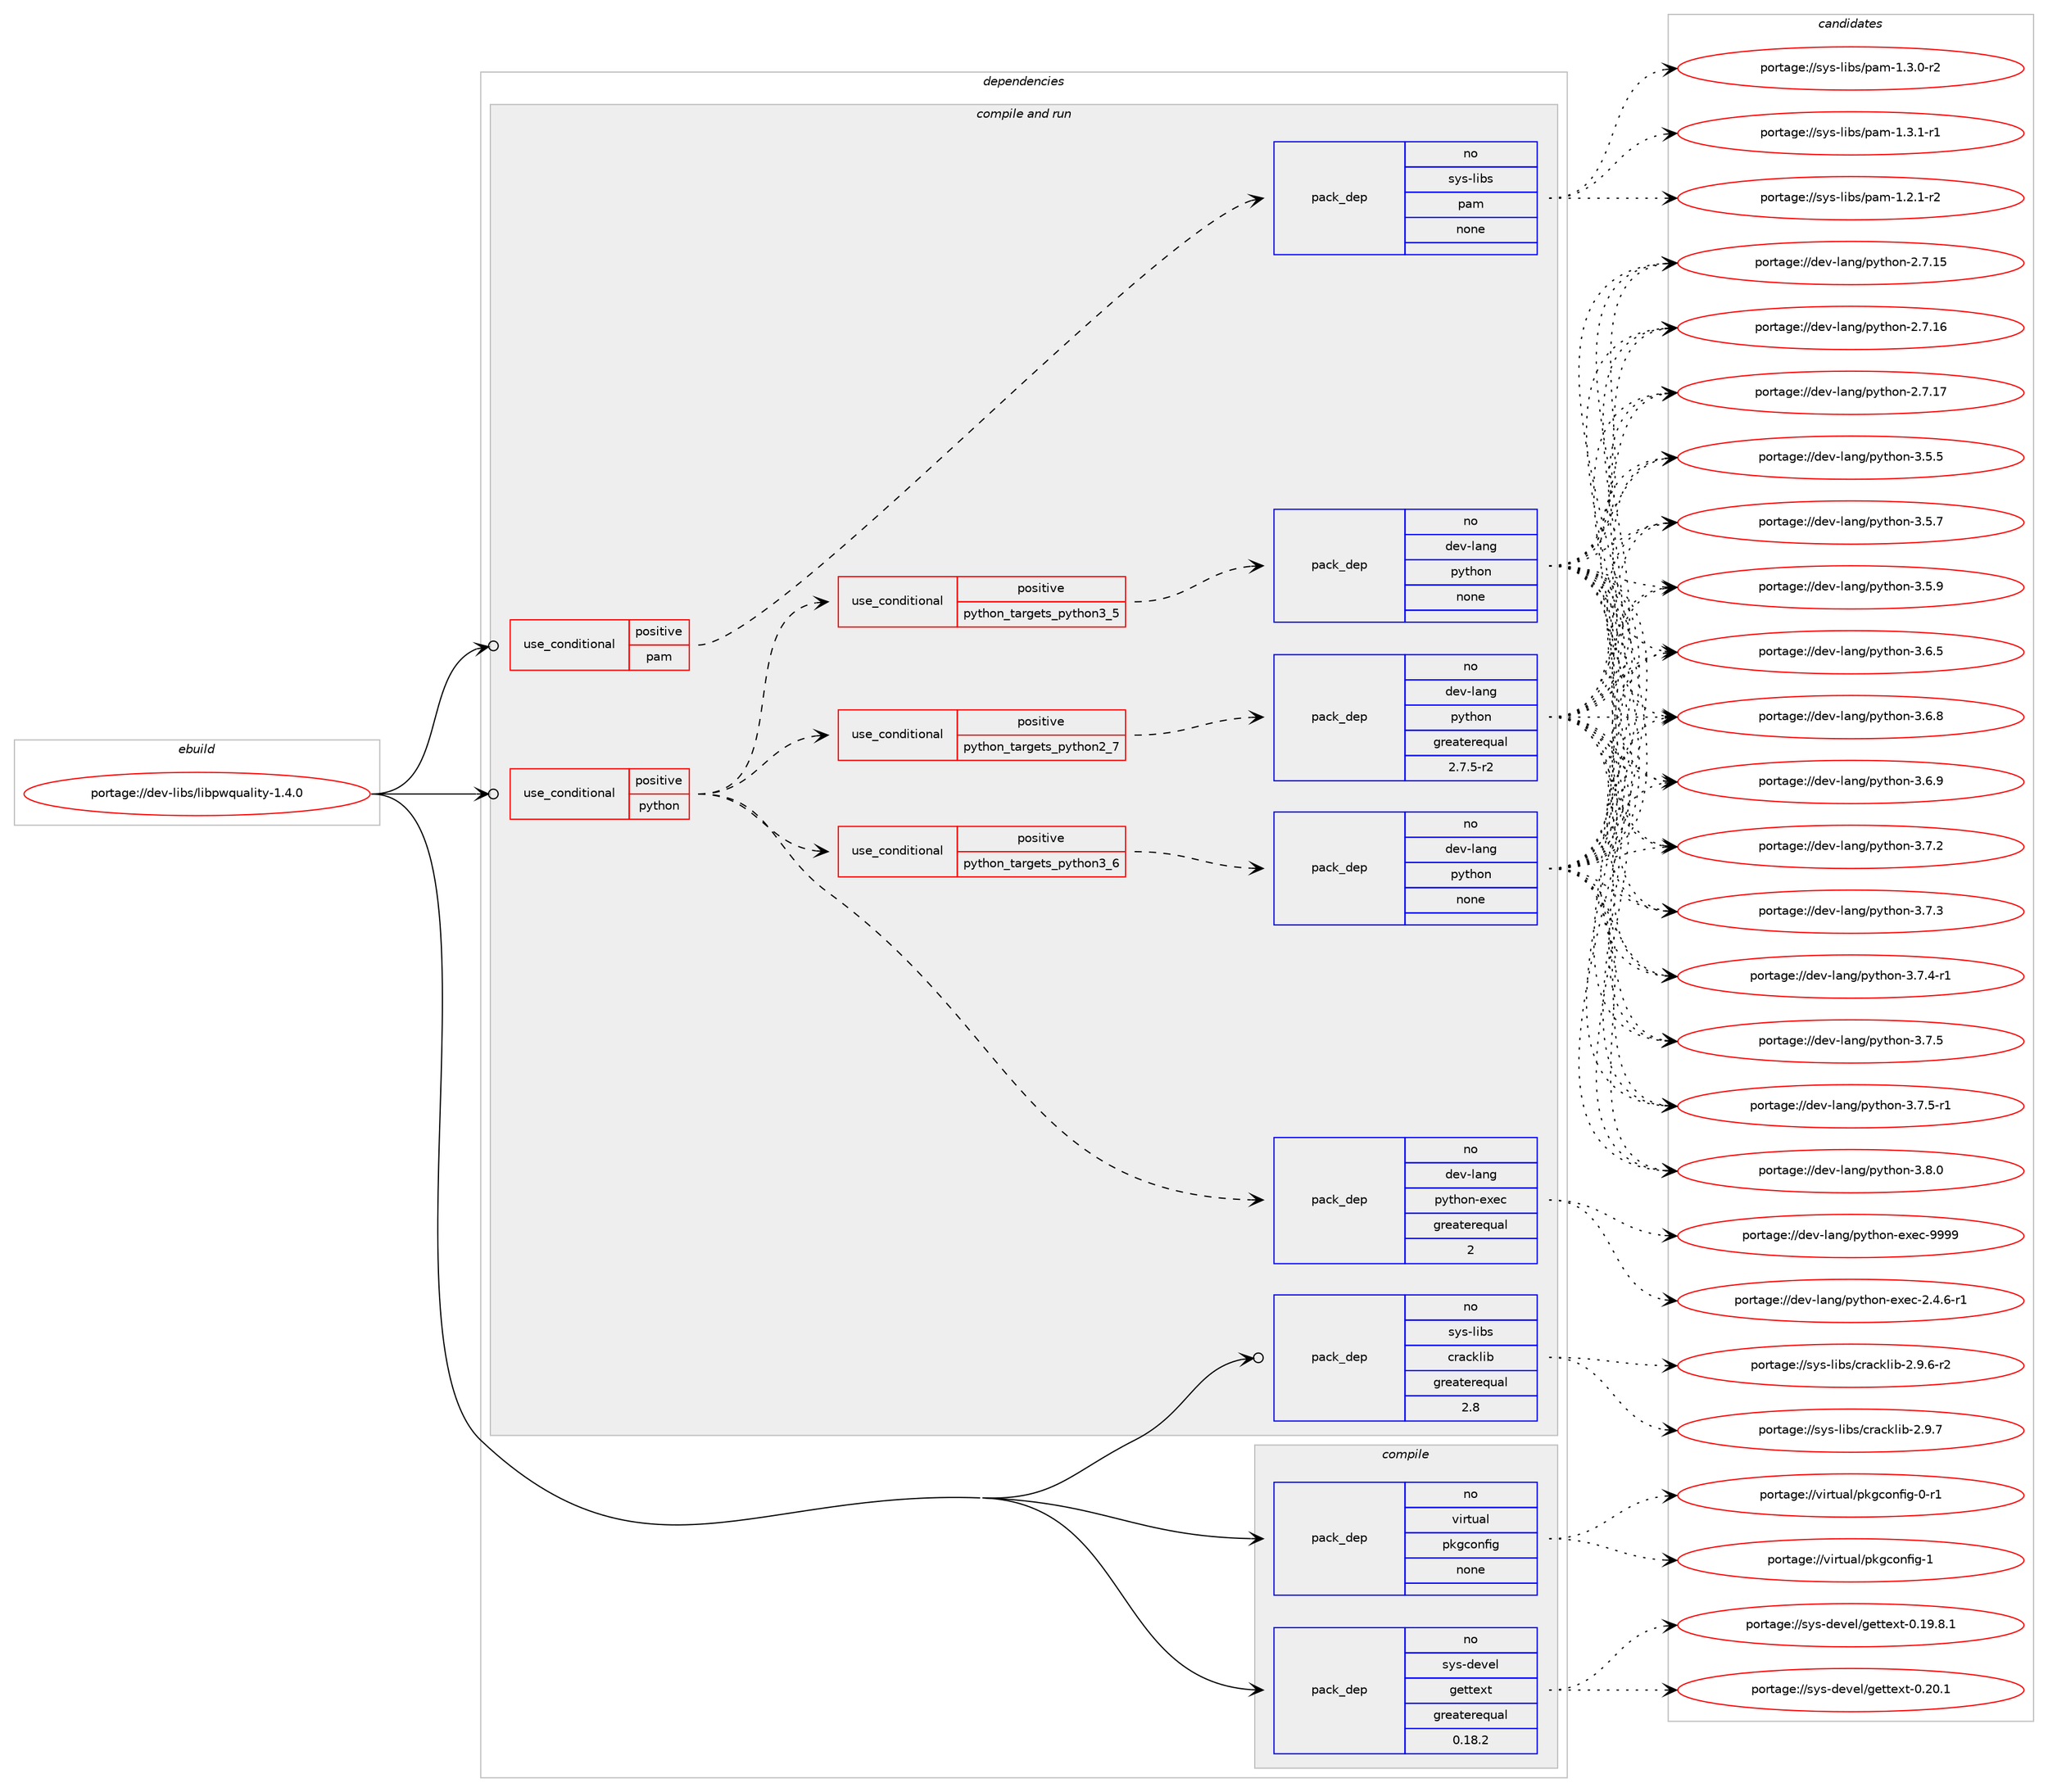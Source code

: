 digraph prolog {

# *************
# Graph options
# *************

newrank=true;
concentrate=true;
compound=true;
graph [rankdir=LR,fontname=Helvetica,fontsize=10,ranksep=1.5];#, ranksep=2.5, nodesep=0.2];
edge  [arrowhead=vee];
node  [fontname=Helvetica,fontsize=10];

# **********
# The ebuild
# **********

subgraph cluster_leftcol {
color=gray;
rank=same;
label=<<i>ebuild</i>>;
id [label="portage://dev-libs/libpwquality-1.4.0", color=red, width=4, href="../dev-libs/libpwquality-1.4.0.svg"];
}

# ****************
# The dependencies
# ****************

subgraph cluster_midcol {
color=gray;
label=<<i>dependencies</i>>;
subgraph cluster_compile {
fillcolor="#eeeeee";
style=filled;
label=<<i>compile</i>>;
subgraph pack77513 {
dependency101856 [label=<<TABLE BORDER="0" CELLBORDER="1" CELLSPACING="0" CELLPADDING="4" WIDTH="220"><TR><TD ROWSPAN="6" CELLPADDING="30">pack_dep</TD></TR><TR><TD WIDTH="110">no</TD></TR><TR><TD>sys-devel</TD></TR><TR><TD>gettext</TD></TR><TR><TD>greaterequal</TD></TR><TR><TD>0.18.2</TD></TR></TABLE>>, shape=none, color=blue];
}
id:e -> dependency101856:w [weight=20,style="solid",arrowhead="vee"];
subgraph pack77514 {
dependency101857 [label=<<TABLE BORDER="0" CELLBORDER="1" CELLSPACING="0" CELLPADDING="4" WIDTH="220"><TR><TD ROWSPAN="6" CELLPADDING="30">pack_dep</TD></TR><TR><TD WIDTH="110">no</TD></TR><TR><TD>virtual</TD></TR><TR><TD>pkgconfig</TD></TR><TR><TD>none</TD></TR><TR><TD></TD></TR></TABLE>>, shape=none, color=blue];
}
id:e -> dependency101857:w [weight=20,style="solid",arrowhead="vee"];
}
subgraph cluster_compileandrun {
fillcolor="#eeeeee";
style=filled;
label=<<i>compile and run</i>>;
subgraph cond21299 {
dependency101858 [label=<<TABLE BORDER="0" CELLBORDER="1" CELLSPACING="0" CELLPADDING="4"><TR><TD ROWSPAN="3" CELLPADDING="10">use_conditional</TD></TR><TR><TD>positive</TD></TR><TR><TD>pam</TD></TR></TABLE>>, shape=none, color=red];
subgraph pack77515 {
dependency101859 [label=<<TABLE BORDER="0" CELLBORDER="1" CELLSPACING="0" CELLPADDING="4" WIDTH="220"><TR><TD ROWSPAN="6" CELLPADDING="30">pack_dep</TD></TR><TR><TD WIDTH="110">no</TD></TR><TR><TD>sys-libs</TD></TR><TR><TD>pam</TD></TR><TR><TD>none</TD></TR><TR><TD></TD></TR></TABLE>>, shape=none, color=blue];
}
dependency101858:e -> dependency101859:w [weight=20,style="dashed",arrowhead="vee"];
}
id:e -> dependency101858:w [weight=20,style="solid",arrowhead="odotvee"];
subgraph cond21300 {
dependency101860 [label=<<TABLE BORDER="0" CELLBORDER="1" CELLSPACING="0" CELLPADDING="4"><TR><TD ROWSPAN="3" CELLPADDING="10">use_conditional</TD></TR><TR><TD>positive</TD></TR><TR><TD>python</TD></TR></TABLE>>, shape=none, color=red];
subgraph cond21301 {
dependency101861 [label=<<TABLE BORDER="0" CELLBORDER="1" CELLSPACING="0" CELLPADDING="4"><TR><TD ROWSPAN="3" CELLPADDING="10">use_conditional</TD></TR><TR><TD>positive</TD></TR><TR><TD>python_targets_python2_7</TD></TR></TABLE>>, shape=none, color=red];
subgraph pack77516 {
dependency101862 [label=<<TABLE BORDER="0" CELLBORDER="1" CELLSPACING="0" CELLPADDING="4" WIDTH="220"><TR><TD ROWSPAN="6" CELLPADDING="30">pack_dep</TD></TR><TR><TD WIDTH="110">no</TD></TR><TR><TD>dev-lang</TD></TR><TR><TD>python</TD></TR><TR><TD>greaterequal</TD></TR><TR><TD>2.7.5-r2</TD></TR></TABLE>>, shape=none, color=blue];
}
dependency101861:e -> dependency101862:w [weight=20,style="dashed",arrowhead="vee"];
}
dependency101860:e -> dependency101861:w [weight=20,style="dashed",arrowhead="vee"];
subgraph cond21302 {
dependency101863 [label=<<TABLE BORDER="0" CELLBORDER="1" CELLSPACING="0" CELLPADDING="4"><TR><TD ROWSPAN="3" CELLPADDING="10">use_conditional</TD></TR><TR><TD>positive</TD></TR><TR><TD>python_targets_python3_5</TD></TR></TABLE>>, shape=none, color=red];
subgraph pack77517 {
dependency101864 [label=<<TABLE BORDER="0" CELLBORDER="1" CELLSPACING="0" CELLPADDING="4" WIDTH="220"><TR><TD ROWSPAN="6" CELLPADDING="30">pack_dep</TD></TR><TR><TD WIDTH="110">no</TD></TR><TR><TD>dev-lang</TD></TR><TR><TD>python</TD></TR><TR><TD>none</TD></TR><TR><TD></TD></TR></TABLE>>, shape=none, color=blue];
}
dependency101863:e -> dependency101864:w [weight=20,style="dashed",arrowhead="vee"];
}
dependency101860:e -> dependency101863:w [weight=20,style="dashed",arrowhead="vee"];
subgraph cond21303 {
dependency101865 [label=<<TABLE BORDER="0" CELLBORDER="1" CELLSPACING="0" CELLPADDING="4"><TR><TD ROWSPAN="3" CELLPADDING="10">use_conditional</TD></TR><TR><TD>positive</TD></TR><TR><TD>python_targets_python3_6</TD></TR></TABLE>>, shape=none, color=red];
subgraph pack77518 {
dependency101866 [label=<<TABLE BORDER="0" CELLBORDER="1" CELLSPACING="0" CELLPADDING="4" WIDTH="220"><TR><TD ROWSPAN="6" CELLPADDING="30">pack_dep</TD></TR><TR><TD WIDTH="110">no</TD></TR><TR><TD>dev-lang</TD></TR><TR><TD>python</TD></TR><TR><TD>none</TD></TR><TR><TD></TD></TR></TABLE>>, shape=none, color=blue];
}
dependency101865:e -> dependency101866:w [weight=20,style="dashed",arrowhead="vee"];
}
dependency101860:e -> dependency101865:w [weight=20,style="dashed",arrowhead="vee"];
subgraph pack77519 {
dependency101867 [label=<<TABLE BORDER="0" CELLBORDER="1" CELLSPACING="0" CELLPADDING="4" WIDTH="220"><TR><TD ROWSPAN="6" CELLPADDING="30">pack_dep</TD></TR><TR><TD WIDTH="110">no</TD></TR><TR><TD>dev-lang</TD></TR><TR><TD>python-exec</TD></TR><TR><TD>greaterequal</TD></TR><TR><TD>2</TD></TR></TABLE>>, shape=none, color=blue];
}
dependency101860:e -> dependency101867:w [weight=20,style="dashed",arrowhead="vee"];
}
id:e -> dependency101860:w [weight=20,style="solid",arrowhead="odotvee"];
subgraph pack77520 {
dependency101868 [label=<<TABLE BORDER="0" CELLBORDER="1" CELLSPACING="0" CELLPADDING="4" WIDTH="220"><TR><TD ROWSPAN="6" CELLPADDING="30">pack_dep</TD></TR><TR><TD WIDTH="110">no</TD></TR><TR><TD>sys-libs</TD></TR><TR><TD>cracklib</TD></TR><TR><TD>greaterequal</TD></TR><TR><TD>2.8</TD></TR></TABLE>>, shape=none, color=blue];
}
id:e -> dependency101868:w [weight=20,style="solid",arrowhead="odotvee"];
}
subgraph cluster_run {
fillcolor="#eeeeee";
style=filled;
label=<<i>run</i>>;
}
}

# **************
# The candidates
# **************

subgraph cluster_choices {
rank=same;
color=gray;
label=<<i>candidates</i>>;

subgraph choice77513 {
color=black;
nodesep=1;
choiceportage1151211154510010111810110847103101116116101120116454846495746564649 [label="portage://sys-devel/gettext-0.19.8.1", color=red, width=4,href="../sys-devel/gettext-0.19.8.1.svg"];
choiceportage115121115451001011181011084710310111611610112011645484650484649 [label="portage://sys-devel/gettext-0.20.1", color=red, width=4,href="../sys-devel/gettext-0.20.1.svg"];
dependency101856:e -> choiceportage1151211154510010111810110847103101116116101120116454846495746564649:w [style=dotted,weight="100"];
dependency101856:e -> choiceportage115121115451001011181011084710310111611610112011645484650484649:w [style=dotted,weight="100"];
}
subgraph choice77514 {
color=black;
nodesep=1;
choiceportage11810511411611797108471121071039911111010210510345484511449 [label="portage://virtual/pkgconfig-0-r1", color=red, width=4,href="../virtual/pkgconfig-0-r1.svg"];
choiceportage1181051141161179710847112107103991111101021051034549 [label="portage://virtual/pkgconfig-1", color=red, width=4,href="../virtual/pkgconfig-1.svg"];
dependency101857:e -> choiceportage11810511411611797108471121071039911111010210510345484511449:w [style=dotted,weight="100"];
dependency101857:e -> choiceportage1181051141161179710847112107103991111101021051034549:w [style=dotted,weight="100"];
}
subgraph choice77515 {
color=black;
nodesep=1;
choiceportage115121115451081059811547112971094549465046494511450 [label="portage://sys-libs/pam-1.2.1-r2", color=red, width=4,href="../sys-libs/pam-1.2.1-r2.svg"];
choiceportage115121115451081059811547112971094549465146484511450 [label="portage://sys-libs/pam-1.3.0-r2", color=red, width=4,href="../sys-libs/pam-1.3.0-r2.svg"];
choiceportage115121115451081059811547112971094549465146494511449 [label="portage://sys-libs/pam-1.3.1-r1", color=red, width=4,href="../sys-libs/pam-1.3.1-r1.svg"];
dependency101859:e -> choiceportage115121115451081059811547112971094549465046494511450:w [style=dotted,weight="100"];
dependency101859:e -> choiceportage115121115451081059811547112971094549465146484511450:w [style=dotted,weight="100"];
dependency101859:e -> choiceportage115121115451081059811547112971094549465146494511449:w [style=dotted,weight="100"];
}
subgraph choice77516 {
color=black;
nodesep=1;
choiceportage10010111845108971101034711212111610411111045504655464953 [label="portage://dev-lang/python-2.7.15", color=red, width=4,href="../dev-lang/python-2.7.15.svg"];
choiceportage10010111845108971101034711212111610411111045504655464954 [label="portage://dev-lang/python-2.7.16", color=red, width=4,href="../dev-lang/python-2.7.16.svg"];
choiceportage10010111845108971101034711212111610411111045504655464955 [label="portage://dev-lang/python-2.7.17", color=red, width=4,href="../dev-lang/python-2.7.17.svg"];
choiceportage100101118451089711010347112121116104111110455146534653 [label="portage://dev-lang/python-3.5.5", color=red, width=4,href="../dev-lang/python-3.5.5.svg"];
choiceportage100101118451089711010347112121116104111110455146534655 [label="portage://dev-lang/python-3.5.7", color=red, width=4,href="../dev-lang/python-3.5.7.svg"];
choiceportage100101118451089711010347112121116104111110455146534657 [label="portage://dev-lang/python-3.5.9", color=red, width=4,href="../dev-lang/python-3.5.9.svg"];
choiceportage100101118451089711010347112121116104111110455146544653 [label="portage://dev-lang/python-3.6.5", color=red, width=4,href="../dev-lang/python-3.6.5.svg"];
choiceportage100101118451089711010347112121116104111110455146544656 [label="portage://dev-lang/python-3.6.8", color=red, width=4,href="../dev-lang/python-3.6.8.svg"];
choiceportage100101118451089711010347112121116104111110455146544657 [label="portage://dev-lang/python-3.6.9", color=red, width=4,href="../dev-lang/python-3.6.9.svg"];
choiceportage100101118451089711010347112121116104111110455146554650 [label="portage://dev-lang/python-3.7.2", color=red, width=4,href="../dev-lang/python-3.7.2.svg"];
choiceportage100101118451089711010347112121116104111110455146554651 [label="portage://dev-lang/python-3.7.3", color=red, width=4,href="../dev-lang/python-3.7.3.svg"];
choiceportage1001011184510897110103471121211161041111104551465546524511449 [label="portage://dev-lang/python-3.7.4-r1", color=red, width=4,href="../dev-lang/python-3.7.4-r1.svg"];
choiceportage100101118451089711010347112121116104111110455146554653 [label="portage://dev-lang/python-3.7.5", color=red, width=4,href="../dev-lang/python-3.7.5.svg"];
choiceportage1001011184510897110103471121211161041111104551465546534511449 [label="portage://dev-lang/python-3.7.5-r1", color=red, width=4,href="../dev-lang/python-3.7.5-r1.svg"];
choiceportage100101118451089711010347112121116104111110455146564648 [label="portage://dev-lang/python-3.8.0", color=red, width=4,href="../dev-lang/python-3.8.0.svg"];
dependency101862:e -> choiceportage10010111845108971101034711212111610411111045504655464953:w [style=dotted,weight="100"];
dependency101862:e -> choiceportage10010111845108971101034711212111610411111045504655464954:w [style=dotted,weight="100"];
dependency101862:e -> choiceportage10010111845108971101034711212111610411111045504655464955:w [style=dotted,weight="100"];
dependency101862:e -> choiceportage100101118451089711010347112121116104111110455146534653:w [style=dotted,weight="100"];
dependency101862:e -> choiceportage100101118451089711010347112121116104111110455146534655:w [style=dotted,weight="100"];
dependency101862:e -> choiceportage100101118451089711010347112121116104111110455146534657:w [style=dotted,weight="100"];
dependency101862:e -> choiceportage100101118451089711010347112121116104111110455146544653:w [style=dotted,weight="100"];
dependency101862:e -> choiceportage100101118451089711010347112121116104111110455146544656:w [style=dotted,weight="100"];
dependency101862:e -> choiceportage100101118451089711010347112121116104111110455146544657:w [style=dotted,weight="100"];
dependency101862:e -> choiceportage100101118451089711010347112121116104111110455146554650:w [style=dotted,weight="100"];
dependency101862:e -> choiceportage100101118451089711010347112121116104111110455146554651:w [style=dotted,weight="100"];
dependency101862:e -> choiceportage1001011184510897110103471121211161041111104551465546524511449:w [style=dotted,weight="100"];
dependency101862:e -> choiceportage100101118451089711010347112121116104111110455146554653:w [style=dotted,weight="100"];
dependency101862:e -> choiceportage1001011184510897110103471121211161041111104551465546534511449:w [style=dotted,weight="100"];
dependency101862:e -> choiceportage100101118451089711010347112121116104111110455146564648:w [style=dotted,weight="100"];
}
subgraph choice77517 {
color=black;
nodesep=1;
choiceportage10010111845108971101034711212111610411111045504655464953 [label="portage://dev-lang/python-2.7.15", color=red, width=4,href="../dev-lang/python-2.7.15.svg"];
choiceportage10010111845108971101034711212111610411111045504655464954 [label="portage://dev-lang/python-2.7.16", color=red, width=4,href="../dev-lang/python-2.7.16.svg"];
choiceportage10010111845108971101034711212111610411111045504655464955 [label="portage://dev-lang/python-2.7.17", color=red, width=4,href="../dev-lang/python-2.7.17.svg"];
choiceportage100101118451089711010347112121116104111110455146534653 [label="portage://dev-lang/python-3.5.5", color=red, width=4,href="../dev-lang/python-3.5.5.svg"];
choiceportage100101118451089711010347112121116104111110455146534655 [label="portage://dev-lang/python-3.5.7", color=red, width=4,href="../dev-lang/python-3.5.7.svg"];
choiceportage100101118451089711010347112121116104111110455146534657 [label="portage://dev-lang/python-3.5.9", color=red, width=4,href="../dev-lang/python-3.5.9.svg"];
choiceportage100101118451089711010347112121116104111110455146544653 [label="portage://dev-lang/python-3.6.5", color=red, width=4,href="../dev-lang/python-3.6.5.svg"];
choiceportage100101118451089711010347112121116104111110455146544656 [label="portage://dev-lang/python-3.6.8", color=red, width=4,href="../dev-lang/python-3.6.8.svg"];
choiceportage100101118451089711010347112121116104111110455146544657 [label="portage://dev-lang/python-3.6.9", color=red, width=4,href="../dev-lang/python-3.6.9.svg"];
choiceportage100101118451089711010347112121116104111110455146554650 [label="portage://dev-lang/python-3.7.2", color=red, width=4,href="../dev-lang/python-3.7.2.svg"];
choiceportage100101118451089711010347112121116104111110455146554651 [label="portage://dev-lang/python-3.7.3", color=red, width=4,href="../dev-lang/python-3.7.3.svg"];
choiceportage1001011184510897110103471121211161041111104551465546524511449 [label="portage://dev-lang/python-3.7.4-r1", color=red, width=4,href="../dev-lang/python-3.7.4-r1.svg"];
choiceportage100101118451089711010347112121116104111110455146554653 [label="portage://dev-lang/python-3.7.5", color=red, width=4,href="../dev-lang/python-3.7.5.svg"];
choiceportage1001011184510897110103471121211161041111104551465546534511449 [label="portage://dev-lang/python-3.7.5-r1", color=red, width=4,href="../dev-lang/python-3.7.5-r1.svg"];
choiceportage100101118451089711010347112121116104111110455146564648 [label="portage://dev-lang/python-3.8.0", color=red, width=4,href="../dev-lang/python-3.8.0.svg"];
dependency101864:e -> choiceportage10010111845108971101034711212111610411111045504655464953:w [style=dotted,weight="100"];
dependency101864:e -> choiceportage10010111845108971101034711212111610411111045504655464954:w [style=dotted,weight="100"];
dependency101864:e -> choiceportage10010111845108971101034711212111610411111045504655464955:w [style=dotted,weight="100"];
dependency101864:e -> choiceportage100101118451089711010347112121116104111110455146534653:w [style=dotted,weight="100"];
dependency101864:e -> choiceportage100101118451089711010347112121116104111110455146534655:w [style=dotted,weight="100"];
dependency101864:e -> choiceportage100101118451089711010347112121116104111110455146534657:w [style=dotted,weight="100"];
dependency101864:e -> choiceportage100101118451089711010347112121116104111110455146544653:w [style=dotted,weight="100"];
dependency101864:e -> choiceportage100101118451089711010347112121116104111110455146544656:w [style=dotted,weight="100"];
dependency101864:e -> choiceportage100101118451089711010347112121116104111110455146544657:w [style=dotted,weight="100"];
dependency101864:e -> choiceportage100101118451089711010347112121116104111110455146554650:w [style=dotted,weight="100"];
dependency101864:e -> choiceportage100101118451089711010347112121116104111110455146554651:w [style=dotted,weight="100"];
dependency101864:e -> choiceportage1001011184510897110103471121211161041111104551465546524511449:w [style=dotted,weight="100"];
dependency101864:e -> choiceportage100101118451089711010347112121116104111110455146554653:w [style=dotted,weight="100"];
dependency101864:e -> choiceportage1001011184510897110103471121211161041111104551465546534511449:w [style=dotted,weight="100"];
dependency101864:e -> choiceportage100101118451089711010347112121116104111110455146564648:w [style=dotted,weight="100"];
}
subgraph choice77518 {
color=black;
nodesep=1;
choiceportage10010111845108971101034711212111610411111045504655464953 [label="portage://dev-lang/python-2.7.15", color=red, width=4,href="../dev-lang/python-2.7.15.svg"];
choiceportage10010111845108971101034711212111610411111045504655464954 [label="portage://dev-lang/python-2.7.16", color=red, width=4,href="../dev-lang/python-2.7.16.svg"];
choiceportage10010111845108971101034711212111610411111045504655464955 [label="portage://dev-lang/python-2.7.17", color=red, width=4,href="../dev-lang/python-2.7.17.svg"];
choiceportage100101118451089711010347112121116104111110455146534653 [label="portage://dev-lang/python-3.5.5", color=red, width=4,href="../dev-lang/python-3.5.5.svg"];
choiceportage100101118451089711010347112121116104111110455146534655 [label="portage://dev-lang/python-3.5.7", color=red, width=4,href="../dev-lang/python-3.5.7.svg"];
choiceportage100101118451089711010347112121116104111110455146534657 [label="portage://dev-lang/python-3.5.9", color=red, width=4,href="../dev-lang/python-3.5.9.svg"];
choiceportage100101118451089711010347112121116104111110455146544653 [label="portage://dev-lang/python-3.6.5", color=red, width=4,href="../dev-lang/python-3.6.5.svg"];
choiceportage100101118451089711010347112121116104111110455146544656 [label="portage://dev-lang/python-3.6.8", color=red, width=4,href="../dev-lang/python-3.6.8.svg"];
choiceportage100101118451089711010347112121116104111110455146544657 [label="portage://dev-lang/python-3.6.9", color=red, width=4,href="../dev-lang/python-3.6.9.svg"];
choiceportage100101118451089711010347112121116104111110455146554650 [label="portage://dev-lang/python-3.7.2", color=red, width=4,href="../dev-lang/python-3.7.2.svg"];
choiceportage100101118451089711010347112121116104111110455146554651 [label="portage://dev-lang/python-3.7.3", color=red, width=4,href="../dev-lang/python-3.7.3.svg"];
choiceportage1001011184510897110103471121211161041111104551465546524511449 [label="portage://dev-lang/python-3.7.4-r1", color=red, width=4,href="../dev-lang/python-3.7.4-r1.svg"];
choiceportage100101118451089711010347112121116104111110455146554653 [label="portage://dev-lang/python-3.7.5", color=red, width=4,href="../dev-lang/python-3.7.5.svg"];
choiceportage1001011184510897110103471121211161041111104551465546534511449 [label="portage://dev-lang/python-3.7.5-r1", color=red, width=4,href="../dev-lang/python-3.7.5-r1.svg"];
choiceportage100101118451089711010347112121116104111110455146564648 [label="portage://dev-lang/python-3.8.0", color=red, width=4,href="../dev-lang/python-3.8.0.svg"];
dependency101866:e -> choiceportage10010111845108971101034711212111610411111045504655464953:w [style=dotted,weight="100"];
dependency101866:e -> choiceportage10010111845108971101034711212111610411111045504655464954:w [style=dotted,weight="100"];
dependency101866:e -> choiceportage10010111845108971101034711212111610411111045504655464955:w [style=dotted,weight="100"];
dependency101866:e -> choiceportage100101118451089711010347112121116104111110455146534653:w [style=dotted,weight="100"];
dependency101866:e -> choiceportage100101118451089711010347112121116104111110455146534655:w [style=dotted,weight="100"];
dependency101866:e -> choiceportage100101118451089711010347112121116104111110455146534657:w [style=dotted,weight="100"];
dependency101866:e -> choiceportage100101118451089711010347112121116104111110455146544653:w [style=dotted,weight="100"];
dependency101866:e -> choiceportage100101118451089711010347112121116104111110455146544656:w [style=dotted,weight="100"];
dependency101866:e -> choiceportage100101118451089711010347112121116104111110455146544657:w [style=dotted,weight="100"];
dependency101866:e -> choiceportage100101118451089711010347112121116104111110455146554650:w [style=dotted,weight="100"];
dependency101866:e -> choiceportage100101118451089711010347112121116104111110455146554651:w [style=dotted,weight="100"];
dependency101866:e -> choiceportage1001011184510897110103471121211161041111104551465546524511449:w [style=dotted,weight="100"];
dependency101866:e -> choiceportage100101118451089711010347112121116104111110455146554653:w [style=dotted,weight="100"];
dependency101866:e -> choiceportage1001011184510897110103471121211161041111104551465546534511449:w [style=dotted,weight="100"];
dependency101866:e -> choiceportage100101118451089711010347112121116104111110455146564648:w [style=dotted,weight="100"];
}
subgraph choice77519 {
color=black;
nodesep=1;
choiceportage10010111845108971101034711212111610411111045101120101994550465246544511449 [label="portage://dev-lang/python-exec-2.4.6-r1", color=red, width=4,href="../dev-lang/python-exec-2.4.6-r1.svg"];
choiceportage10010111845108971101034711212111610411111045101120101994557575757 [label="portage://dev-lang/python-exec-9999", color=red, width=4,href="../dev-lang/python-exec-9999.svg"];
dependency101867:e -> choiceportage10010111845108971101034711212111610411111045101120101994550465246544511449:w [style=dotted,weight="100"];
dependency101867:e -> choiceportage10010111845108971101034711212111610411111045101120101994557575757:w [style=dotted,weight="100"];
}
subgraph choice77520 {
color=black;
nodesep=1;
choiceportage115121115451081059811547991149799107108105984550465746544511450 [label="portage://sys-libs/cracklib-2.9.6-r2", color=red, width=4,href="../sys-libs/cracklib-2.9.6-r2.svg"];
choiceportage11512111545108105981154799114979910710810598455046574655 [label="portage://sys-libs/cracklib-2.9.7", color=red, width=4,href="../sys-libs/cracklib-2.9.7.svg"];
dependency101868:e -> choiceportage115121115451081059811547991149799107108105984550465746544511450:w [style=dotted,weight="100"];
dependency101868:e -> choiceportage11512111545108105981154799114979910710810598455046574655:w [style=dotted,weight="100"];
}
}

}
